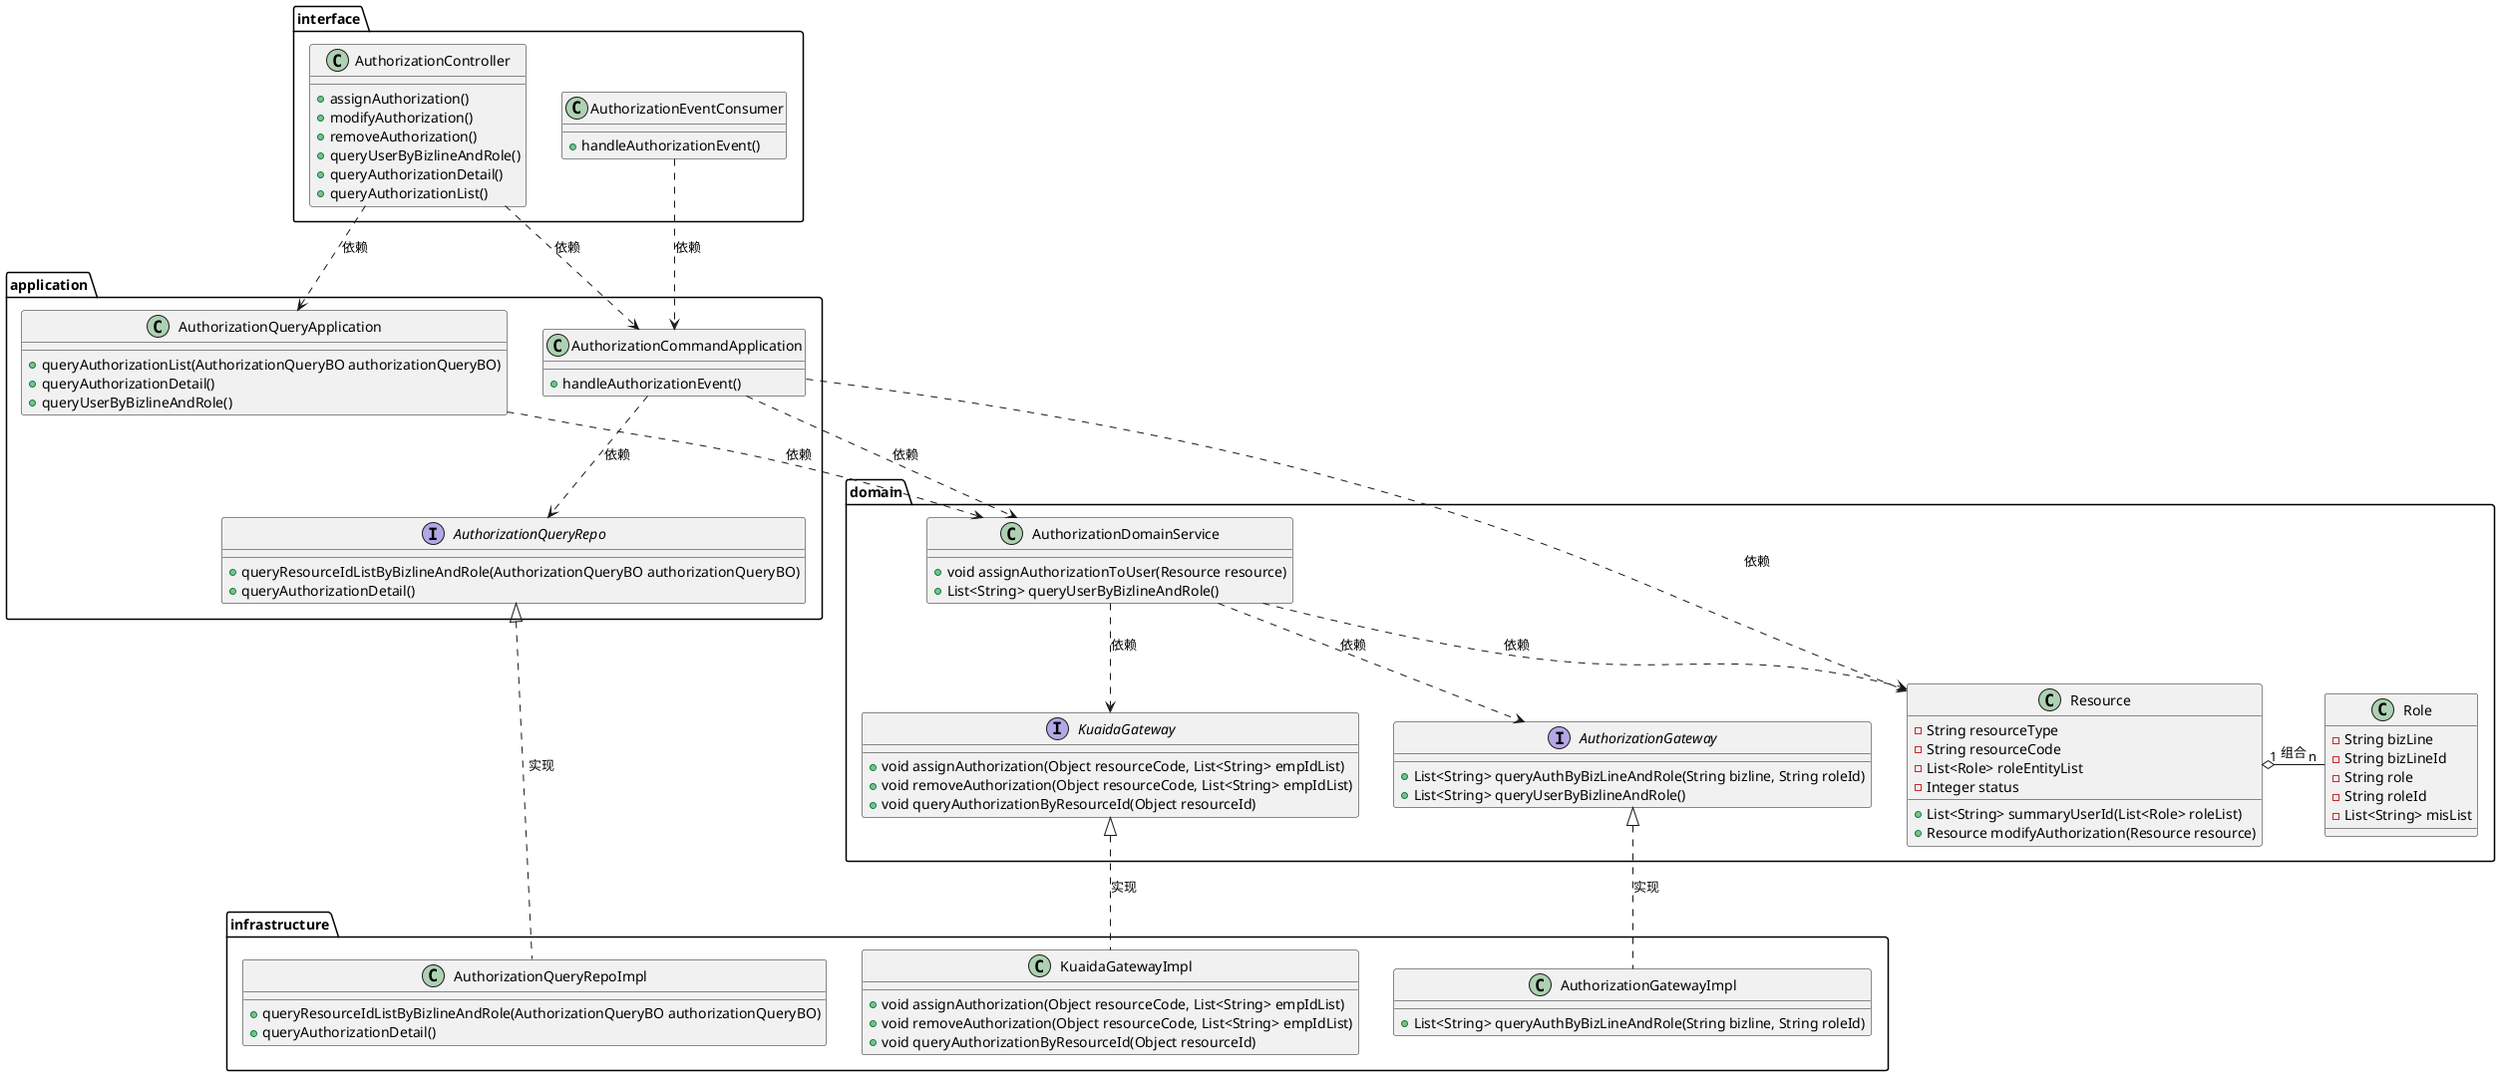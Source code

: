 @startuml
'https://plantuml.com/class-diagram


package interface {
    class AuthorizationEventConsumer {
        + handleAuthorizationEvent()
    }
    class AuthorizationController {
        + assignAuthorization()
        + modifyAuthorization()
        + removeAuthorization()
        + queryUserByBizlineAndRole()
        + queryAuthorizationDetail()
        + queryAuthorizationList()
    }
}
package "application" {
    class AuthorizationQueryApplication {
        + queryAuthorizationList(AuthorizationQueryBO authorizationQueryBO)
        + queryAuthorizationDetail()
        + queryUserByBizlineAndRole()
    }
    class AuthorizationCommandApplication {
        + handleAuthorizationEvent()
    }
    interface AuthorizationQueryRepo {
        + queryResourceIdListByBizlineAndRole(AuthorizationQueryBO authorizationQueryBO)
        + queryAuthorizationDetail()
    }
}
package domain {
    class Resource {
         - String resourceType
         - String resourceCode
         - List<Role> roleEntityList
         - Integer status
         + List<String> summaryUserId(List<Role> roleList)
         + Resource modifyAuthorization(Resource resource)
    }
    class Role {
        - String bizLine
        - String bizLineId
        - String role
        - String roleId
        - List<String> misList
    }
    class AuthorizationDomainService {
        + void assignAuthorizationToUser(Resource resource)
        + List<String> queryUserByBizlineAndRole()
    }
    interface AuthorizationGateway {
         + List<String> queryAuthByBizLineAndRole(String bizline, String roleId)
         + List<String> queryUserByBizlineAndRole()
    }
    interface KuaidaGateway {
         + void assignAuthorization(Object resourceCode, List<String> empIdList)
         + void removeAuthorization(Object resourceCode, List<String> empIdList)
         + void queryAuthorizationByResourceId(Object resourceId)

    }
}

package "infrastructure" {
    class AuthorizationQueryRepoImpl {
        + queryResourceIdListByBizlineAndRole(AuthorizationQueryBO authorizationQueryBO)
        + queryAuthorizationDetail()
    }

    class KuaidaGatewayImpl {
         + void assignAuthorization(Object resourceCode, List<String> empIdList)
         + void removeAuthorization(Object resourceCode, List<String> empIdList)
         + void queryAuthorizationByResourceId(Object resourceId)
    }
    class AuthorizationGatewayImpl {
         + List<String> queryAuthByBizLineAndRole(String bizline, String roleId)
    }
}


AuthorizationEventConsumer ..> AuthorizationCommandApplication : 依赖
AuthorizationController ..> AuthorizationCommandApplication: 依赖
AuthorizationController ..> AuthorizationQueryApplication: 依赖
AuthorizationCommandApplication ..> AuthorizationQueryRepo: 依赖
AuthorizationCommandApplication ..> AuthorizationDomainService: 依赖
AuthorizationCommandApplication ..> Resource: 依赖

AuthorizationQueryApplication ..> AuthorizationDomainService: 依赖
AuthorizationDomainService ..> KuaidaGateway: 依赖
AuthorizationDomainService ..> AuthorizationGateway: 依赖
AuthorizationDomainService ..> Resource: 依赖
AuthorizationGatewayImpl .up.|> AuthorizationGateway : 实现
KuaidaGatewayImpl .up.|> KuaidaGateway: 实现
AuthorizationQueryRepoImpl .up.|> AuthorizationQueryRepo: 实现
Resource "1" o-right- "n" Role : 组合


@enduml